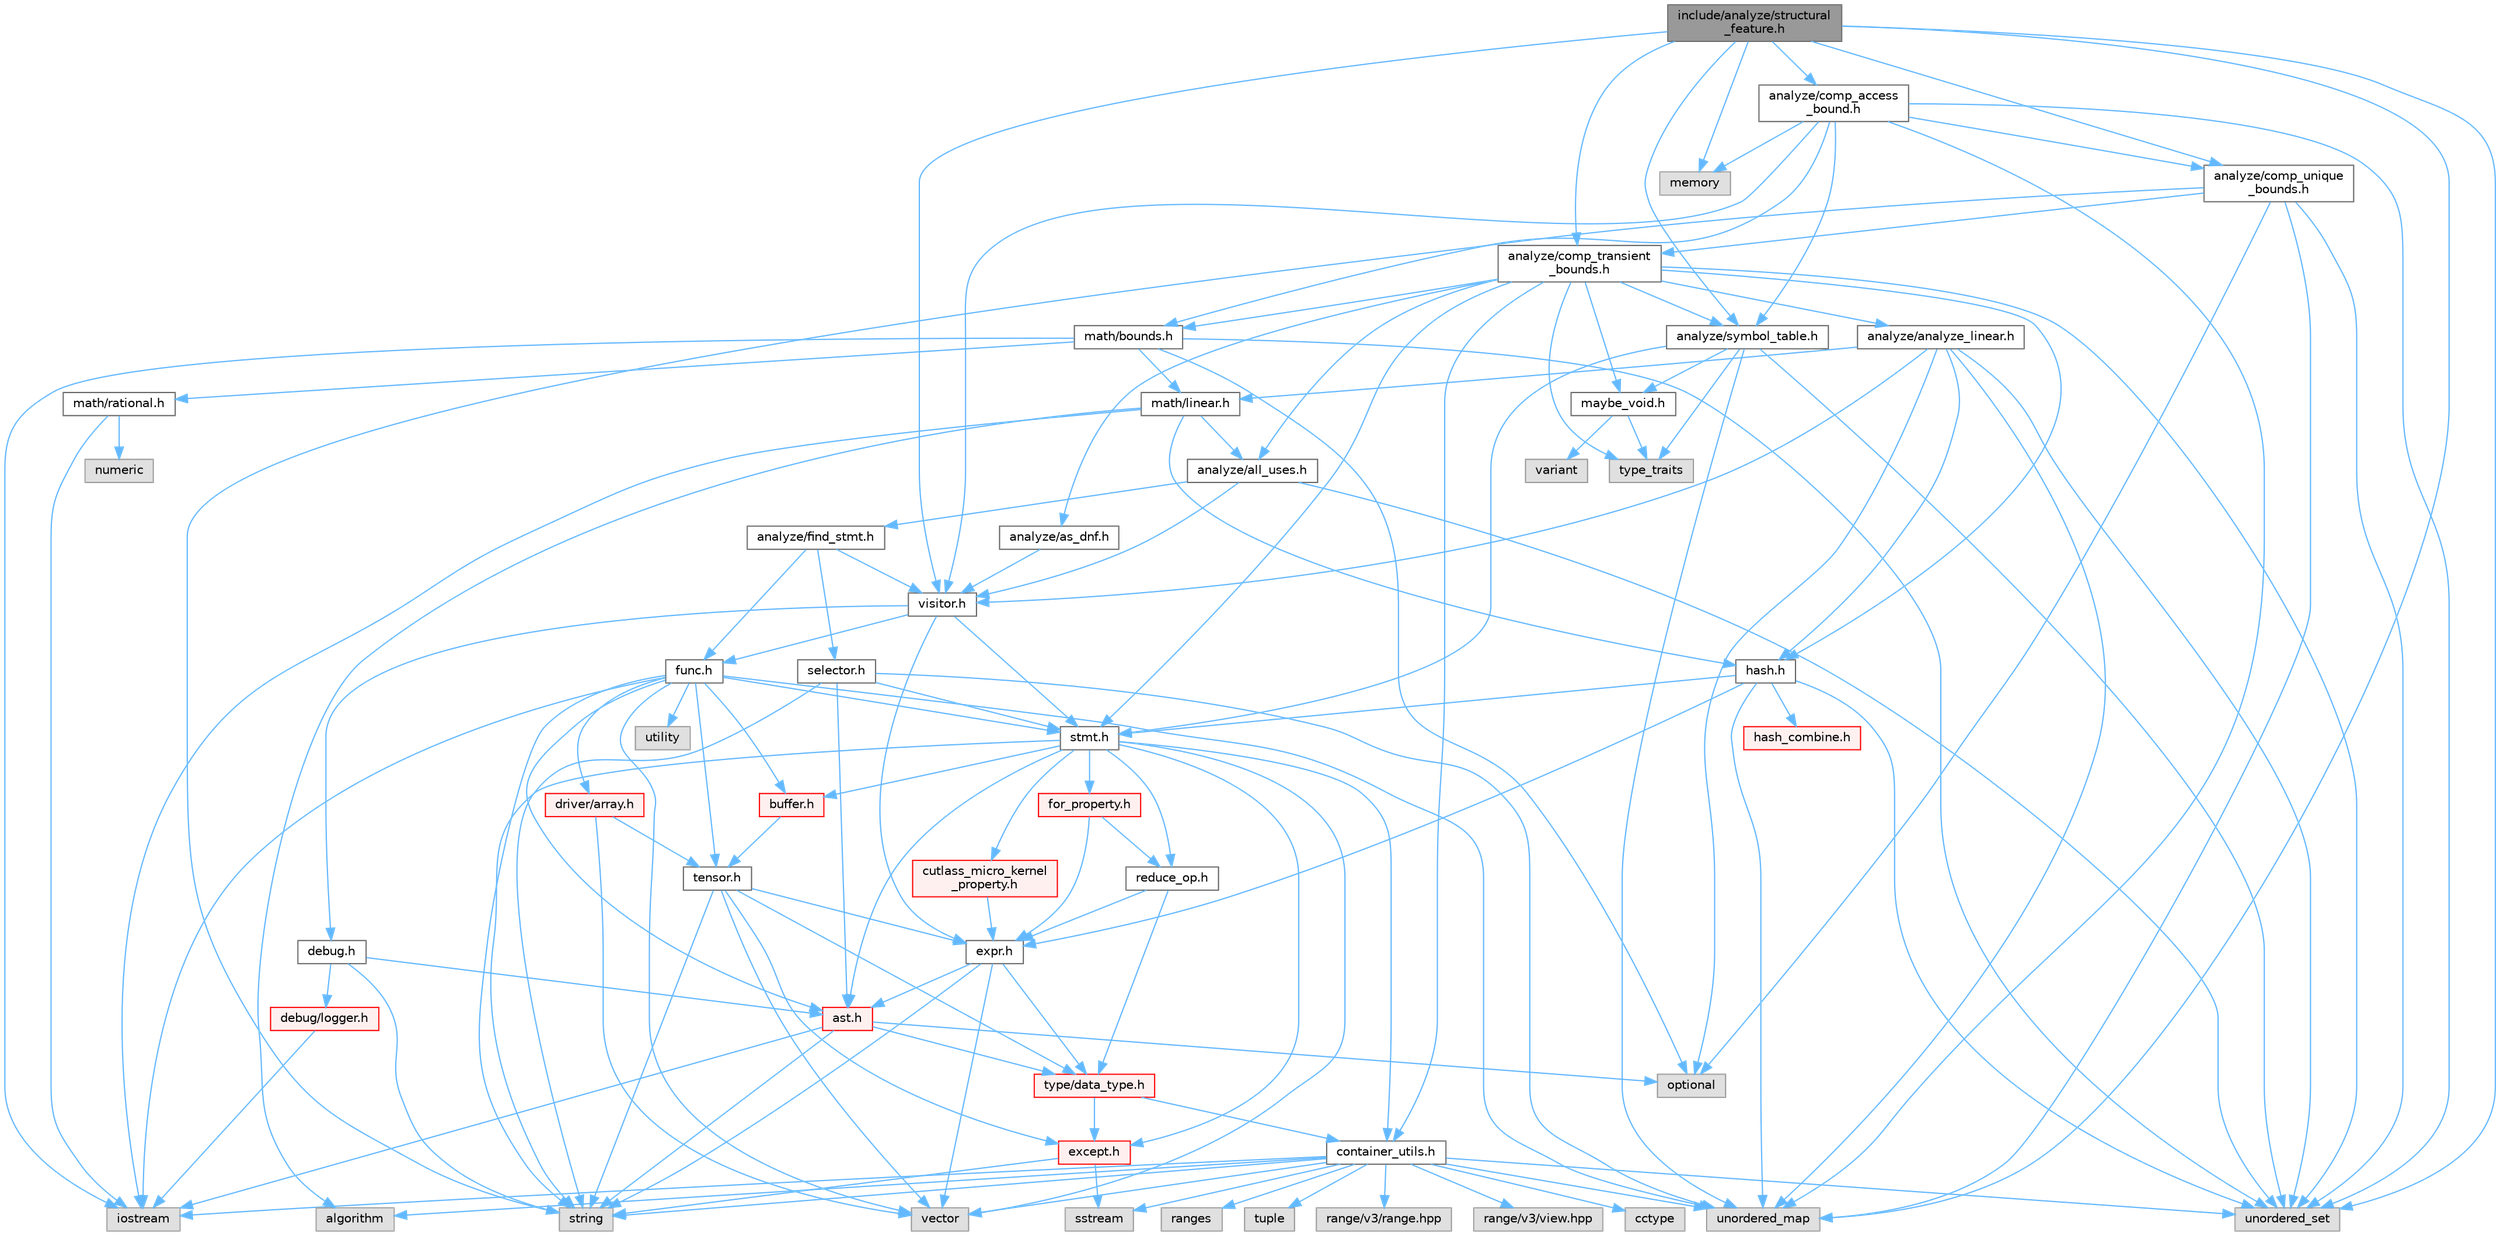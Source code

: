 digraph "include/analyze/structural_feature.h"
{
 // LATEX_PDF_SIZE
  bgcolor="transparent";
  edge [fontname=Helvetica,fontsize=10,labelfontname=Helvetica,labelfontsize=10];
  node [fontname=Helvetica,fontsize=10,shape=box,height=0.2,width=0.4];
  Node1 [label="include/analyze/structural\l_feature.h",height=0.2,width=0.4,color="gray40", fillcolor="grey60", style="filled", fontcolor="black",tooltip=" "];
  Node1 -> Node2 [color="steelblue1",style="solid"];
  Node2 [label="memory",height=0.2,width=0.4,color="grey60", fillcolor="#E0E0E0", style="filled",tooltip=" "];
  Node1 -> Node3 [color="steelblue1",style="solid"];
  Node3 [label="unordered_map",height=0.2,width=0.4,color="grey60", fillcolor="#E0E0E0", style="filled",tooltip=" "];
  Node1 -> Node4 [color="steelblue1",style="solid"];
  Node4 [label="unordered_set",height=0.2,width=0.4,color="grey60", fillcolor="#E0E0E0", style="filled",tooltip=" "];
  Node1 -> Node5 [color="steelblue1",style="solid"];
  Node5 [label="analyze/comp_access\l_bound.h",height=0.2,width=0.4,color="grey40", fillcolor="white", style="filled",URL="$comp__access__bound_8h.html",tooltip=" "];
  Node5 -> Node2 [color="steelblue1",style="solid"];
  Node5 -> Node3 [color="steelblue1",style="solid"];
  Node5 -> Node4 [color="steelblue1",style="solid"];
  Node5 -> Node6 [color="steelblue1",style="solid"];
  Node6 [label="analyze/comp_unique\l_bounds.h",height=0.2,width=0.4,color="grey40", fillcolor="white", style="filled",URL="$comp__unique__bounds_8h.html",tooltip=" "];
  Node6 -> Node7 [color="steelblue1",style="solid"];
  Node7 [label="optional",height=0.2,width=0.4,color="grey60", fillcolor="#E0E0E0", style="filled",tooltip=" "];
  Node6 -> Node8 [color="steelblue1",style="solid"];
  Node8 [label="string",height=0.2,width=0.4,color="grey60", fillcolor="#E0E0E0", style="filled",tooltip=" "];
  Node6 -> Node3 [color="steelblue1",style="solid"];
  Node6 -> Node4 [color="steelblue1",style="solid"];
  Node6 -> Node9 [color="steelblue1",style="solid"];
  Node9 [label="analyze/comp_transient\l_bounds.h",height=0.2,width=0.4,color="grey40", fillcolor="white", style="filled",URL="$comp__transient__bounds_8h.html",tooltip=" "];
  Node9 -> Node10 [color="steelblue1",style="solid"];
  Node10 [label="type_traits",height=0.2,width=0.4,color="grey60", fillcolor="#E0E0E0", style="filled",tooltip=" "];
  Node9 -> Node4 [color="steelblue1",style="solid"];
  Node9 -> Node11 [color="steelblue1",style="solid"];
  Node11 [label="analyze/all_uses.h",height=0.2,width=0.4,color="grey40", fillcolor="white", style="filled",URL="$all__uses_8h.html",tooltip=" "];
  Node11 -> Node4 [color="steelblue1",style="solid"];
  Node11 -> Node12 [color="steelblue1",style="solid"];
  Node12 [label="analyze/find_stmt.h",height=0.2,width=0.4,color="grey40", fillcolor="white", style="filled",URL="$find__stmt_8h.html",tooltip=" "];
  Node12 -> Node13 [color="steelblue1",style="solid"];
  Node13 [label="func.h",height=0.2,width=0.4,color="grey40", fillcolor="white", style="filled",URL="$func_8h.html",tooltip=" "];
  Node13 -> Node14 [color="steelblue1",style="solid"];
  Node14 [label="iostream",height=0.2,width=0.4,color="grey60", fillcolor="#E0E0E0", style="filled",tooltip=" "];
  Node13 -> Node8 [color="steelblue1",style="solid"];
  Node13 -> Node3 [color="steelblue1",style="solid"];
  Node13 -> Node15 [color="steelblue1",style="solid"];
  Node15 [label="utility",height=0.2,width=0.4,color="grey60", fillcolor="#E0E0E0", style="filled",tooltip=" "];
  Node13 -> Node16 [color="steelblue1",style="solid"];
  Node16 [label="vector",height=0.2,width=0.4,color="grey60", fillcolor="#E0E0E0", style="filled",tooltip=" "];
  Node13 -> Node17 [color="steelblue1",style="solid"];
  Node17 [label="ast.h",height=0.2,width=0.4,color="red", fillcolor="#FFF0F0", style="filled",URL="$ast_8h.html",tooltip=" "];
  Node17 -> Node14 [color="steelblue1",style="solid"];
  Node17 -> Node7 [color="steelblue1",style="solid"];
  Node17 -> Node8 [color="steelblue1",style="solid"];
  Node17 -> Node34 [color="steelblue1",style="solid"];
  Node34 [label="type/data_type.h",height=0.2,width=0.4,color="red", fillcolor="#FFF0F0", style="filled",URL="$data__type_8h.html",tooltip=" "];
  Node34 -> Node36 [color="steelblue1",style="solid"];
  Node36 [label="container_utils.h",height=0.2,width=0.4,color="grey40", fillcolor="white", style="filled",URL="$container__utils_8h.html",tooltip=" "];
  Node36 -> Node37 [color="steelblue1",style="solid"];
  Node37 [label="algorithm",height=0.2,width=0.4,color="grey60", fillcolor="#E0E0E0", style="filled",tooltip=" "];
  Node36 -> Node38 [color="steelblue1",style="solid"];
  Node38 [label="cctype",height=0.2,width=0.4,color="grey60", fillcolor="#E0E0E0", style="filled",tooltip=" "];
  Node36 -> Node14 [color="steelblue1",style="solid"];
  Node36 -> Node39 [color="steelblue1",style="solid"];
  Node39 [label="ranges",height=0.2,width=0.4,color="grey60", fillcolor="#E0E0E0", style="filled",tooltip=" "];
  Node36 -> Node30 [color="steelblue1",style="solid"];
  Node30 [label="sstream",height=0.2,width=0.4,color="grey60", fillcolor="#E0E0E0", style="filled",tooltip=" "];
  Node36 -> Node8 [color="steelblue1",style="solid"];
  Node36 -> Node40 [color="steelblue1",style="solid"];
  Node40 [label="tuple",height=0.2,width=0.4,color="grey60", fillcolor="#E0E0E0", style="filled",tooltip=" "];
  Node36 -> Node3 [color="steelblue1",style="solid"];
  Node36 -> Node4 [color="steelblue1",style="solid"];
  Node36 -> Node16 [color="steelblue1",style="solid"];
  Node36 -> Node41 [color="steelblue1",style="solid"];
  Node41 [label="range/v3/range.hpp",height=0.2,width=0.4,color="grey60", fillcolor="#E0E0E0", style="filled",tooltip=" "];
  Node36 -> Node42 [color="steelblue1",style="solid"];
  Node42 [label="range/v3/view.hpp",height=0.2,width=0.4,color="grey60", fillcolor="#E0E0E0", style="filled",tooltip=" "];
  Node34 -> Node29 [color="steelblue1",style="solid"];
  Node29 [label="except.h",height=0.2,width=0.4,color="red", fillcolor="#FFF0F0", style="filled",URL="$except_8h.html",tooltip=" "];
  Node29 -> Node30 [color="steelblue1",style="solid"];
  Node29 -> Node8 [color="steelblue1",style="solid"];
  Node13 -> Node43 [color="steelblue1",style="solid"];
  Node43 [label="buffer.h",height=0.2,width=0.4,color="red", fillcolor="#FFF0F0", style="filled",URL="$buffer_8h.html",tooltip=" "];
  Node43 -> Node44 [color="steelblue1",style="solid"];
  Node44 [label="tensor.h",height=0.2,width=0.4,color="grey40", fillcolor="white", style="filled",URL="$tensor_8h.html",tooltip=" "];
  Node44 -> Node8 [color="steelblue1",style="solid"];
  Node44 -> Node16 [color="steelblue1",style="solid"];
  Node44 -> Node29 [color="steelblue1",style="solid"];
  Node44 -> Node45 [color="steelblue1",style="solid"];
  Node45 [label="expr.h",height=0.2,width=0.4,color="grey40", fillcolor="white", style="filled",URL="$expr_8h.html",tooltip=" "];
  Node45 -> Node8 [color="steelblue1",style="solid"];
  Node45 -> Node16 [color="steelblue1",style="solid"];
  Node45 -> Node17 [color="steelblue1",style="solid"];
  Node45 -> Node34 [color="steelblue1",style="solid"];
  Node44 -> Node34 [color="steelblue1",style="solid"];
  Node13 -> Node48 [color="steelblue1",style="solid"];
  Node48 [label="driver/array.h",height=0.2,width=0.4,color="red", fillcolor="#FFF0F0", style="filled",URL="$array_8h.html",tooltip=" "];
  Node48 -> Node16 [color="steelblue1",style="solid"];
  Node48 -> Node44 [color="steelblue1",style="solid"];
  Node13 -> Node52 [color="steelblue1",style="solid"];
  Node52 [label="stmt.h",height=0.2,width=0.4,color="grey40", fillcolor="white", style="filled",URL="$stmt_8h.html",tooltip=" "];
  Node52 -> Node8 [color="steelblue1",style="solid"];
  Node52 -> Node16 [color="steelblue1",style="solid"];
  Node52 -> Node17 [color="steelblue1",style="solid"];
  Node52 -> Node43 [color="steelblue1",style="solid"];
  Node52 -> Node36 [color="steelblue1",style="solid"];
  Node52 -> Node53 [color="steelblue1",style="solid"];
  Node53 [label="cutlass_micro_kernel\l_property.h",height=0.2,width=0.4,color="red", fillcolor="#FFF0F0", style="filled",URL="$cutlass__micro__kernel__property_8h.html",tooltip=" "];
  Node53 -> Node45 [color="steelblue1",style="solid"];
  Node52 -> Node29 [color="steelblue1",style="solid"];
  Node52 -> Node54 [color="steelblue1",style="solid"];
  Node54 [label="for_property.h",height=0.2,width=0.4,color="red", fillcolor="#FFF0F0", style="filled",URL="$for__property_8h.html",tooltip=" "];
  Node54 -> Node45 [color="steelblue1",style="solid"];
  Node54 -> Node58 [color="steelblue1",style="solid"];
  Node58 [label="reduce_op.h",height=0.2,width=0.4,color="grey40", fillcolor="white", style="filled",URL="$reduce__op_8h.html",tooltip=" "];
  Node58 -> Node45 [color="steelblue1",style="solid"];
  Node58 -> Node34 [color="steelblue1",style="solid"];
  Node52 -> Node58 [color="steelblue1",style="solid"];
  Node13 -> Node44 [color="steelblue1",style="solid"];
  Node12 -> Node59 [color="steelblue1",style="solid"];
  Node59 [label="selector.h",height=0.2,width=0.4,color="grey40", fillcolor="white", style="filled",URL="$selector_8h.html",tooltip=" "];
  Node59 -> Node8 [color="steelblue1",style="solid"];
  Node59 -> Node3 [color="steelblue1",style="solid"];
  Node59 -> Node17 [color="steelblue1",style="solid"];
  Node59 -> Node52 [color="steelblue1",style="solid"];
  Node12 -> Node60 [color="steelblue1",style="solid"];
  Node60 [label="visitor.h",height=0.2,width=0.4,color="grey40", fillcolor="white", style="filled",URL="$visitor_8h.html",tooltip=" "];
  Node60 -> Node61 [color="steelblue1",style="solid"];
  Node61 [label="debug.h",height=0.2,width=0.4,color="grey40", fillcolor="white", style="filled",URL="$debug_8h.html",tooltip=" "];
  Node61 -> Node8 [color="steelblue1",style="solid"];
  Node61 -> Node17 [color="steelblue1",style="solid"];
  Node61 -> Node62 [color="steelblue1",style="solid"];
  Node62 [label="debug/logger.h",height=0.2,width=0.4,color="red", fillcolor="#FFF0F0", style="filled",URL="$logger_8h.html",tooltip=" "];
  Node62 -> Node14 [color="steelblue1",style="solid"];
  Node60 -> Node45 [color="steelblue1",style="solid"];
  Node60 -> Node13 [color="steelblue1",style="solid"];
  Node60 -> Node52 [color="steelblue1",style="solid"];
  Node11 -> Node60 [color="steelblue1",style="solid"];
  Node9 -> Node65 [color="steelblue1",style="solid"];
  Node65 [label="analyze/analyze_linear.h",height=0.2,width=0.4,color="grey40", fillcolor="white", style="filled",URL="$analyze__linear_8h.html",tooltip=" "];
  Node65 -> Node7 [color="steelblue1",style="solid"];
  Node65 -> Node3 [color="steelblue1",style="solid"];
  Node65 -> Node4 [color="steelblue1",style="solid"];
  Node65 -> Node66 [color="steelblue1",style="solid"];
  Node66 [label="hash.h",height=0.2,width=0.4,color="grey40", fillcolor="white", style="filled",URL="$hash_8h.html",tooltip=" "];
  Node66 -> Node3 [color="steelblue1",style="solid"];
  Node66 -> Node4 [color="steelblue1",style="solid"];
  Node66 -> Node45 [color="steelblue1",style="solid"];
  Node66 -> Node57 [color="steelblue1",style="solid"];
  Node57 [label="hash_combine.h",height=0.2,width=0.4,color="red", fillcolor="#FFF0F0", style="filled",URL="$hash__combine_8h.html",tooltip=" "];
  Node66 -> Node52 [color="steelblue1",style="solid"];
  Node65 -> Node67 [color="steelblue1",style="solid"];
  Node67 [label="math/linear.h",height=0.2,width=0.4,color="grey40", fillcolor="white", style="filled",URL="$linear_8h.html",tooltip=" "];
  Node67 -> Node37 [color="steelblue1",style="solid"];
  Node67 -> Node14 [color="steelblue1",style="solid"];
  Node67 -> Node11 [color="steelblue1",style="solid"];
  Node67 -> Node66 [color="steelblue1",style="solid"];
  Node65 -> Node60 [color="steelblue1",style="solid"];
  Node9 -> Node68 [color="steelblue1",style="solid"];
  Node68 [label="analyze/as_dnf.h",height=0.2,width=0.4,color="grey40", fillcolor="white", style="filled",URL="$as__dnf_8h.html",tooltip=" "];
  Node68 -> Node60 [color="steelblue1",style="solid"];
  Node9 -> Node69 [color="steelblue1",style="solid"];
  Node69 [label="analyze/symbol_table.h",height=0.2,width=0.4,color="grey40", fillcolor="white", style="filled",URL="$symbol__table_8h.html",tooltip=" "];
  Node69 -> Node10 [color="steelblue1",style="solid"];
  Node69 -> Node3 [color="steelblue1",style="solid"];
  Node69 -> Node4 [color="steelblue1",style="solid"];
  Node69 -> Node70 [color="steelblue1",style="solid"];
  Node70 [label="maybe_void.h",height=0.2,width=0.4,color="grey40", fillcolor="white", style="filled",URL="$maybe__void_8h.html",tooltip=" "];
  Node70 -> Node10 [color="steelblue1",style="solid"];
  Node70 -> Node56 [color="steelblue1",style="solid"];
  Node56 [label="variant",height=0.2,width=0.4,color="grey60", fillcolor="#E0E0E0", style="filled",tooltip=" "];
  Node69 -> Node52 [color="steelblue1",style="solid"];
  Node9 -> Node36 [color="steelblue1",style="solid"];
  Node9 -> Node66 [color="steelblue1",style="solid"];
  Node9 -> Node71 [color="steelblue1",style="solid"];
  Node71 [label="math/bounds.h",height=0.2,width=0.4,color="grey40", fillcolor="white", style="filled",URL="$bounds_8h.html",tooltip=" "];
  Node71 -> Node14 [color="steelblue1",style="solid"];
  Node71 -> Node7 [color="steelblue1",style="solid"];
  Node71 -> Node4 [color="steelblue1",style="solid"];
  Node71 -> Node67 [color="steelblue1",style="solid"];
  Node71 -> Node72 [color="steelblue1",style="solid"];
  Node72 [label="math/rational.h",height=0.2,width=0.4,color="grey40", fillcolor="white", style="filled",URL="$rational_8h.html",tooltip=" "];
  Node72 -> Node14 [color="steelblue1",style="solid"];
  Node72 -> Node73 [color="steelblue1",style="solid"];
  Node73 [label="numeric",height=0.2,width=0.4,color="grey60", fillcolor="#E0E0E0", style="filled",tooltip=" "];
  Node9 -> Node70 [color="steelblue1",style="solid"];
  Node9 -> Node52 [color="steelblue1",style="solid"];
  Node5 -> Node69 [color="steelblue1",style="solid"];
  Node5 -> Node71 [color="steelblue1",style="solid"];
  Node5 -> Node60 [color="steelblue1",style="solid"];
  Node1 -> Node9 [color="steelblue1",style="solid"];
  Node1 -> Node6 [color="steelblue1",style="solid"];
  Node1 -> Node69 [color="steelblue1",style="solid"];
  Node1 -> Node60 [color="steelblue1",style="solid"];
}
